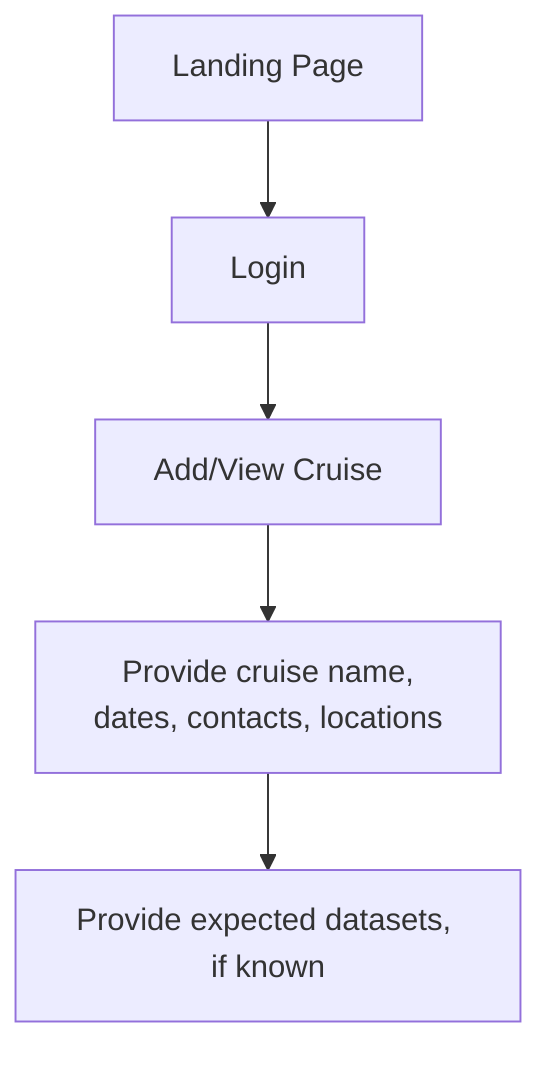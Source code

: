 graph TD
    A[Landing Page] --> B[Login]
    B --> C[Add/View Cruise]
    C --> D[Provide cruise name,
    dates, contacts, locations]
    D --> E[Provide expected datasets, if known]